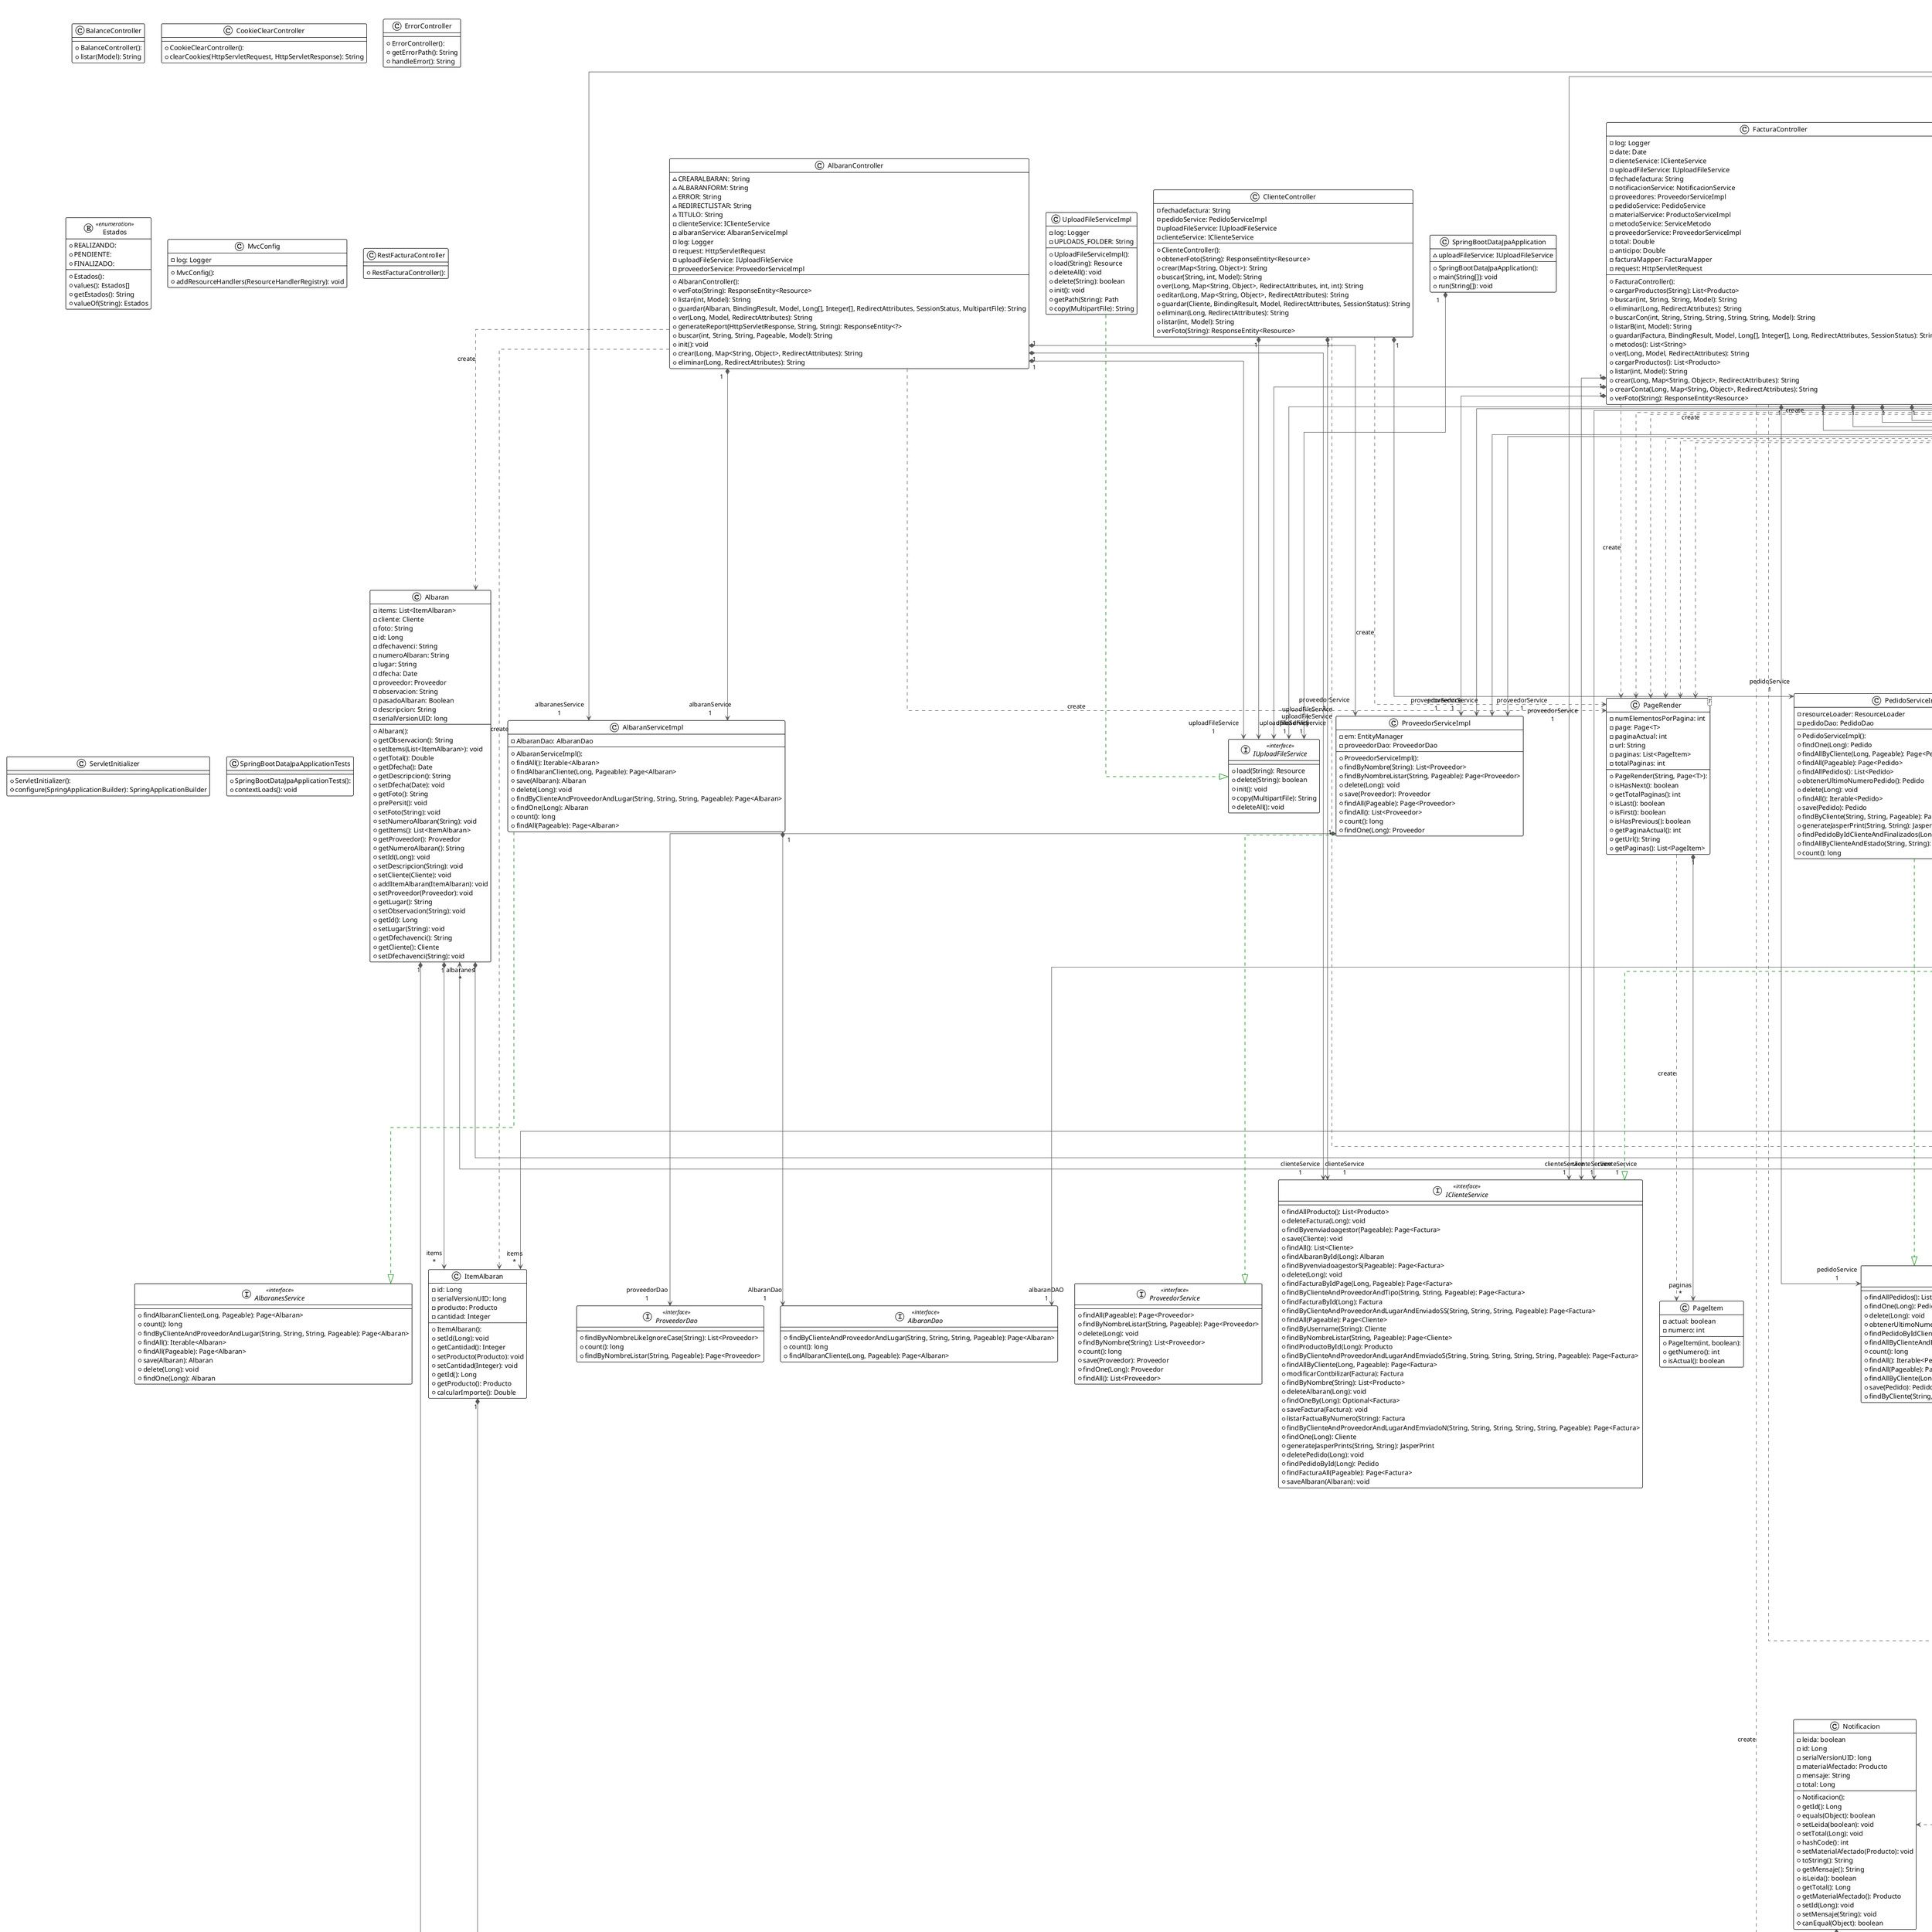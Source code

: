 @startuml

!theme plain
top to bottom direction
skinparam linetype ortho

class Albaran {
  + Albaran(): 
  - items: List<ItemAlbaran>
  - cliente: Cliente
  - foto: String
  - id: Long
  - dfechavenci: String
  - numeroAlbaran: String
  - lugar: String
  - dfecha: Date
  - proveedor: Proveedor
  - observacion: String
  - pasadoAlbaran: Boolean
  - descripcion: String
  - serialVersionUID: long
  + getObservacion(): String
  + setItems(List<ItemAlbaran>): void
  + getTotal(): Double
  + getDfecha(): Date
  + getDescripcion(): String
  + setDfecha(Date): void
  + getFoto(): String
  + prePersit(): void
  + setFoto(String): void
  + setNumeroAlbaran(String): void
  + getItems(): List<ItemAlbaran>
  + getProveedor(): Proveedor
  + getNumeroAlbaran(): String
  + setId(Long): void
  + setDescripcion(String): void
  + setCliente(Cliente): void
  + addItemAlbaran(ItemAlbaran): void
  + setProveedor(Proveedor): void
  + getLugar(): String
  + setObservacion(String): void
  + getId(): Long
  + setLugar(String): void
  + getDfechavenci(): String
  + getCliente(): Cliente
  + setDfechavenci(String): void
}
class AlbaranController {
  + AlbaranController(): 
  ~ CREARALBARAN: String
  ~ ALBARANFORM: String
  ~ ERROR: String
  ~ REDIRECTLISTAR: String
  ~ TITULO: String
  - clienteService: IClienteService
  - albaranService: AlbaranServiceImpl
  - log: Logger
  - request: HttpServletRequest
  - uploadFileService: IUploadFileService
  - proveedorService: ProveedorServiceImpl
  + verFoto(String): ResponseEntity<Resource>
  + listar(int, Model): String
  + guardar(Albaran, BindingResult, Model, Long[], Integer[], RedirectAttributes, SessionStatus, MultipartFile): String
  + ver(Long, Model, RedirectAttributes): String
  + generateReport(HttpServletResponse, String, String): ResponseEntity<?>
  + buscar(int, String, String, Pageable, Model): String
  + init(): void
  + crear(Long, Map<String, Object>, RedirectAttributes): String
  + eliminar(Long, RedirectAttributes): String
}
interface AlbaranDao << interface >> {
  + findByClienteAndProveedorAndLugar(String, String, String, Pageable): Page<Albaran>
  + count(): long
  + findAlbaranCliente(Long, Pageable): Page<Albaran>
}
class AlbaranDto {
  + AlbaranDto(Long, String, String, Date, String, String, String, String, List<ItemAlbaran>, Proveedor, Cliente): 
  + AlbaranDto(): 
  - id: Long
  - descripcion: String
  - numeroAlbaran: String
  - cliente: Cliente
  - lugar: String
  - dfecha: Date
  - foto: String
  - proveedor: Proveedor
  - dfechavenci: String
  - observacion: String
  - items: List<ItemAlbaran>
  + getLugar(): String
  + getId(): Long
  + setDescripcion(String): void
  + setDfechavenci(String): void
  + getCliente(): Cliente
  + setItems(List<ItemAlbaran>): void
  + setDfecha(Date): void
  + getDescripcion(): String
  + setFoto(String): void
  + getObservacion(): String
  + getDfecha(): Date
  + getDfechavenci(): String
  + setId(Long): void
  + getItems(): List<ItemAlbaran>
  + getProveedor(): Proveedor
  + setProveedor(Proveedor): void
  + setCliente(Cliente): void
  + setObservacion(String): void
  + setNumeroAlbaran(String): void
  + setLugar(String): void
  + getNumeroAlbaran(): String
  + getFoto(): String
}
class AlbaranServiceImpl {
  + AlbaranServiceImpl(): 
  - AlbaranDao: AlbaranDao
  + findAll(): Iterable<Albaran>
  + findAlbaranCliente(Long, Pageable): Page<Albaran>
  + save(Albaran): Albaran
  + delete(Long): void
  + findByClienteAndProveedorAndLugar(String, String, String, Pageable): Page<Albaran>
  + findOne(Long): Albaran
  + count(): long
  + findAll(Pageable): Page<Albaran>
}
interface AlbaranesMapper << interface >> {
  + toAlbaranes(AlbaranDto): Albaran
  + toAlbaranesDto(Albaran): AlbaranDto
}
class AlbaranesMapperImpl {
  + AlbaranesMapperImpl(): 
  - albaranesMapper: AlbaranesMapper
  + toAlbaranesDto(Albaran): AlbaranDto
  + toAlbaranes(AlbaranDto): Albaran
}
interface AlbaranesService << interface >> {
  + findAlbaranCliente(Long, Pageable): Page<Albaran>
  + count(): long
  + findByClienteAndProveedorAndLugar(String, String, String, Pageable): Page<Albaran>
  + findAll(): Iterable<Albaran>
  + findAll(Pageable): Page<Albaran>
  + save(Albaran): Albaran
  + delete(Long): void
  + findOne(Long): Albaran
}
class AppSms {
  + AppSms(): 
  - restTemplate: RestTemplate
  - pedidoService: PedidoService
  - url: String
  - authorizationToken: String
  + sendMessage(String, String): ResponseEntity<String>
}
class ArchivoAdjunto {
  + ArchivoAdjunto(): 
  - serialVersionUID: long
  - id: Long
  - nombre: String
  - pedido: Pedido
}
interface ArchivoAdjuntoDao << interface >> {
  + findArchivoAdjuntoById(Long): List<ArchivoAdjunto>
  + findArchivoAdjunto(): List<String>
}
class ArchivoAdjuntoService {
  + ArchivoAdjuntoService(ArchivoAdjuntoDao): 
  - archivoAdjuntoRepository: ArchivoAdjuntoDao
  + guardar(ArchivoAdjunto): void
  + findArchivosAdjuntosByPedidoId(Long): List<ArchivoAdjunto>
  + eliminarArchivoAdjunto(ArchivoAdjunto): void
  + findArchivosAdjuntos(): List<String>
}
class BalanceController {
  + BalanceController(): 
  + listar(Model): String
}
class Cliente {
  + Cliente(): 
  - pedido: List<Pedido>
  - email: String
  - Secret: String
  - telefono: String
  - id: Long
  - albaranes: List<Albaran>
  - nombre: String
  - facturas: List<Factura>
  - apellido: String
  - direccion: String
  - serialVersionUID: long
  - createAt: Date
  - foto: String
  + getApellido(): String
  + addFactura(Factura): void
  + setFoto(String): void
  + getDireccion(): String
  + toString(): String
  + setAlbaranes(List<Albaran>): void
  + setNombre(String): void
  + setSecret(String): void
  + setTelefono(String): void
  + getEmail(): String
  + getPedido(): List<Pedido>
  + getNombre(): String
  + setId(Long): void
  + getFacturas(): List<Factura>
  + getSecret(): String
  + getId(): Long
  + setFacturas(List<Factura>): void
  + getAlbaranes(): List<Albaran>
  + getTelefono(): String
  + getSerialversionuid(): long
  + setApellido(String): void
  + addAlbaran(Albaran): void
  + prePersist(): void
  + getCreateAt(): Date
  + setEmail(String): void
  + setDireccion(String): void
  + setCreateAt(Date): void
  + getFoto(): String
}
class ClienteController {
  + ClienteController(): 
  - fechadefactura: String
  - pedidoService: PedidoServiceImpl
  - uploadFileService: IUploadFileService
  - clienteService: IClienteService
  + obtenerFoto(String): ResponseEntity<Resource>
  + crear(Map<String, Object>): String
  + buscar(String, int, Model): String
  + ver(Long, Map<String, Object>, RedirectAttributes, int, int): String
  + editar(Long, Map<String, Object>, RedirectAttributes): String
  + guardar(Cliente, BindingResult, Model, RedirectAttributes, SessionStatus): String
  + eliminar(Long, RedirectAttributes): String
  + listar(int, Model): String
  + verFoto(String): ResponseEntity<Resource>
}
class ClienteServiceImpl {
  + ClienteServiceImpl(): 
  ~ em: EntityManager
  - clienteDao: IClienteDao
  - resourceLoader: ResourceLoader
  - albaranDAO: AlbaranDao
  - pedidoDao: PedidoDao
  - log: Logger
  - productoDao: IProductoDao
  - facturaDao: IFacturaDao
  + findAllProducto(): List<Producto>
  + findFacturaById(Long): Factura
  + findAllByCliente(Long, Pageable): Page<Factura>
  + deleteAlbaran(Long): void
  + findAll(Pageable): Page<Cliente>
  + count(): Object
  + findByClienteAndProveedorAndLugarAndEmviadoS(String, String, String, String, String, Pageable): Page<Factura>
  + findByClienteAndProveedorAndLugarAndEnviadoSS(String, String, String, Pageable): Page<Factura>
  + findByvenviadoagestor(Pageable): Page<Factura>
  + modificarContbilizar(Factura): Factura
  + findProductoById(Long): Producto
  + findByClienteAndProveedorAndLugarAndEmviadoN(String, String, String, String, String, Pageable): Page<Factura>
  + findByvenviadoagestorS(Pageable): Page<Factura>
  + findAlbaranById(Long): Albaran
  + findFacturaByIdPage(Long, Pageable): Page<Factura>
  + generateJasperPrints(String, String): JasperPrint
  + findByNombre(String): List<Producto>
  + findByUsername(String): Cliente
  + saveFactura(Factura): void
  + deleteFactura(Long): void
  + deletePedido(Long): void
  + findOneBy(Long): Optional<Factura>
  + findByClienteAndProveedorAndTipo(String, String, Pageable): Page<Factura>
  + listarFactuaByNumero(String): Factura
  + findByNombreListar(String, Pageable): Page<Cliente>
  + save(Cliente): void
  + saveAlbaran(Albaran): void
  + findPedidoById(Long): Pedido
  + findFacturaAll(Pageable): Page<Factura>
  + findOne(Long): Cliente
  + delete(Long): void
  + findAll(): List<Cliente>
  - findAllByClienteAndTipo(String, String): Iterable<Factura>
}
class CookieClearController {
  + CookieClearController(): 
  + clearCookies(HttpServletRequest, HttpServletResponse): String
}
class CustomUserDetailsService {
  + CustomUserDetailsService(): 
  ~ log: Logger
  - userRepository: UserRepository
  + loadUserByUsername(String): UserDetails
}
class ErrorController {
  + ErrorController(): 
  + getErrorPath(): String
  + handleError(): String
}
enum Estados << enumeration >> {
  + Estados(): 
  + REALIZANDO: 
  + PENDIENTE: 
  + FINALIZADO: 
  + values(): Estados[]
  + getEstados(): String
  + valueOf(String): Estados
}
class Factura {
  + Factura(): 
  + total: Double
  - iva: Integer
  - vdomiciliacion: String
  - ivaTotal: Double
  - vlugar: String
  - npedido: String
  - nproveedor: Proveedor
  - cliente: Cliente
  - npersonal: String
  - fechavencimiento: String
  - serialVersionUID: long
  - tipoPedido: String
  - observacion: String
  - items: List<ItemFactura>
  - metodoPago: String
  - dfechaAlbaran: String
  - vtrimenstre: String
  - Id: Long
  - enviadoagestor: String
  - createAt: Date
  + setDfechaAlbaran(String): void
  + getTotal(): Double
  + setEnviadoagestor(String): void
  + prePersist(): void
  + getIva(): Integer
  + setNpersonal(String): void
  + getTotalIva(): Double
  + getCreateAt(): Date
  + getItems(): List<ItemFactura>
  + setObservacion(String): void
  + getVtrimenstre(): String
  + getNproveedor(): Proveedor
  + getNpersonal(): String
  + setId(Long): void
  + setItems(List<ItemFactura>): void
  + getIvaTotal(): Double
  + addItemFactura(ItemFactura): void
  + getClientes(): String
  + getCliente(): Cliente
  + setVtrimenstre(String): void
  + getSerialversionuid(): long
  + getId(): Long
  + setNproveedor(Proveedor): void
  + getEnviadoagestor(): String
  + getSubTotal(): Double
  + setIvaTotal(Double): void
  + setMetodoPago(String): void
  + setCliente(Cliente): void
  + getVdomiciliacion(): String
  + getMetodoPago(): String
  + getObservacion(): String
  + setTotal(Double): void
  + setVdomiciliacion(String): void
  + setIva(Integer): void
  + setCreateAt(Date): void
}
class FacturaController {
  + FacturaController(): 
  - log: Logger
  - date: Date
  - clienteService: IClienteService
  - uploadFileService: IUploadFileService
  - fechadefactura: String
  - notificacionService: NotificacionService
  - proveedores: ProveedorServiceImpl
  - pedidoService: PedidoService
  - materialService: ProductoServiceImpl
  - metodoService: ServiceMetodo
  - proveedorService: ProveedorServiceImpl
  - total: Double
  - anticipo: Double
  - facturaMapper: FacturaMapper
  - request: HttpServletRequest
  + cargarProductos(String): List<Producto>
  + buscar(int, String, String, Model): String
  + eliminar(Long, RedirectAttributes): String
  + buscarCon(int, String, String, String, String, String, Model): String
  + listarB(int, Model): String
  + guardar(Factura, BindingResult, Model, Long[], Integer[], Long, RedirectAttributes, SessionStatus): String
  + metodos(): List<String>
  + ver(Long, Model, RedirectAttributes): String
  + cargarProductos(): List<Producto>
  + listar(int, Model): String
  + crear(Long, Map<String, Object>, RedirectAttributes): String
  + crearConta(Long, Map<String, Object>, RedirectAttributes): String
  + verFoto(String): ResponseEntity<Resource>
}
class FacturaDto {
  + FacturaDto(): 
  + FacturaDto(Long, String, String, String, String, String, String, String, Integer, String, String, Double, String, String, String, Proveedor, String, String, Double, String, Date, Cliente, List<ItemFactura>): 
  - dfechaAlbaran: String
  - tipoPedido: String
  - npagada_factura: String
  - iva: Integer
  - total: Double
  - npersonal: String
  - numeroAlbaran: String
  - id: Long
  - npedido: String
  - createAt: Date
  - vtrimenstre: String
  - fechavencimiento: String
  - foto: String
  - dfechaFactura: String
  - vlugar: String
  - ivaTotal: Double
  - cliente: Cliente
  - vdomiciliacion: String
  - enviadoagestor: String
  - metodoPago: String
  - nproveedor: Proveedor
  - observacion: String
  - items: List<ItemFactura>
  + getNpersonal(): String
  + getVtrimenstre(): String
  + setNpersonal(String): void
  + setFoto(String): void
  + getItems(): List<ItemFactura>
  + setMetodoPago(String): void
  + setTipoPedido(String): void
  + setId(Long): void
  + getId(): Long
  + getNumeroAlbaran(): String
  + setCliente(Cliente): void
  + setIva(Integer): void
  + getObservacion(): String
  + setDfechaFactura(String): void
  + setIvaTotal(Double): void
  + getFoto(): String
  + getFechavencimiento(): String
  + getCliente(): Cliente
  + getDfechaFactura(): String
  + setNproveedor(Proveedor): void
  + getCreateAt(): Date
  + setDfechaAlbaran(String): void
  + getMetodoPago(): String
  + setNumeroAlbaran(String): void
  + setTotal(Double): void
  + getIvaTotal(): Double
  + getNproveedor(): Proveedor
  + setVtrimenstre(String): void
  + setVdomiciliacion(String): void
  + setNpedido(String): void
  + getTotal(): Double
  + getNpedido(): String
  + getVlugar(): String
  + getVdomiciliacion(): String
  + setVlugar(String): void
  + setFechavencimiento(String): void
  + setNpagada_factura(String): void
  + setCreateAt(Date): void
  + getEnviadoagestor(): String
  + getDfechaAlbaran(): String
  + setObservacion(String): void
  + getNpagada_factura(): String
  + getIva(): Integer
  + setItems(List<ItemFactura>): void
  + getTipoPedido(): String
  + setEnviadoagestor(String): void
}
interface FacturaMapper << interface >> {
  + toFactura(FacturaDto): Factura
  + toFacturaDto(Factura): FacturaDto
}
class FacturaMapperImpl {
  + FacturaMapperImpl(): 
  - facturaMapper: FacturaMapper
  + toFacturaDto(Factura): FacturaDto
  + toFactura(FacturaDto): Factura
}
interface IClienteDao << interface >> {
  + findByClienteAndProveedorAndLugarAndEnviadoN(String, String, String, String, String, Pageable): Page<Factura>
  + findByUsername(String): Cliente
  + findByClienteAndProveedorAndTipo(String, String): Iterable<Factura>
  + findByCliente(Long, Pageable): Page<Factura>
  + findByNombreListar(String, Pageable): Page<Cliente>
  + findByClienteAndProveedorAndLugarAndEnviadoS(String, String, String, String, String, Pageable): Page<Factura>
  + findByClienteAndProveedorAndTipos(String, String, String, String, Pageable): Page<Factura>
  + findByClienteAndProveedorAndTipos(String, String, Pageable): Page<Factura>
  + listarFactuaByNumero(String): Factura
}
interface IClienteService << interface >> {
  + findAllProducto(): List<Producto>
  + deleteFactura(Long): void
  + findByvenviadoagestor(Pageable): Page<Factura>
  + save(Cliente): void
  + findAll(): List<Cliente>
  + findAlbaranById(Long): Albaran
  + findByvenviadoagestorS(Pageable): Page<Factura>
  + delete(Long): void
  + findFacturaByIdPage(Long, Pageable): Page<Factura>
  + findByClienteAndProveedorAndTipo(String, String, Pageable): Page<Factura>
  + findFacturaById(Long): Factura
  + findByClienteAndProveedorAndLugarAndEnviadoSS(String, String, String, Pageable): Page<Factura>
  + findAll(Pageable): Page<Cliente>
  + findByUsername(String): Cliente
  + findByNombreListar(String, Pageable): Page<Cliente>
  + findProductoById(Long): Producto
  + findByClienteAndProveedorAndLugarAndEmviadoS(String, String, String, String, String, Pageable): Page<Factura>
  + findAllByCliente(Long, Pageable): Page<Factura>
  + modificarContbilizar(Factura): Factura
  + findByNombre(String): List<Producto>
  + deleteAlbaran(Long): void
  + findOneBy(Long): Optional<Factura>
  + saveFactura(Factura): void
  + listarFactuaByNumero(String): Factura
  + findByClienteAndProveedorAndLugarAndEmviadoN(String, String, String, String, String, Pageable): Page<Factura>
  + findOne(Long): Cliente
  + generateJasperPrints(String, String): JasperPrint
  + deletePedido(Long): void
  + findPedidoById(Long): Pedido
  + findFacturaAll(Pageable): Page<Factura>
  + saveAlbaran(Albaran): void
}
interface IFacturaDao << interface >> {
  + em: EntityManager
  + findByvenviadoagestor(Pageable): Page<Factura>
  + count(): long
  + findByClienteAndProveedorAndLugar(String, String, String, Pageable): Page<Factura>
  + findTotalFacturas(): Double
  + findByvenviadoagestorS(Pageable): Page<Factura>
  + findFacturaByClientid(Long, Pageable): Page<Factura>
}
interface IMetodo << interface >> {
  + findAll(): List<MetodoPago>
  + findOne(Long): MetodoPago
  + delete(Long): void
  + findAll(Pageable): Page<MetodoPago>
  + save(MetodoPago): MetodoPago
}
interface IProductoDao << interface >> {
  + findByClienteOrProveedor(String, String, Pageable): Page<Producto>
  + findByCantidadLessThan(Double): List<Producto>
  + findMaterialByProveedor(String): List<Producto>
  + findByCodigo(String): List<Producto>
  + findByCodigoLikeIgnoreCase(String): List<Producto>
  + count(): long
}
interface IUploadFileService << interface >> {
  + load(String): Resource
  + delete(String): boolean
  + init(): void
  + copy(MultipartFile): String
  + deleteAll(): void
}
class ItemAlbaran {
  + ItemAlbaran(): 
  - id: Long
  - serialVersionUID: long
  - producto: Producto
  - cantidad: Integer
  + setId(Long): void
  + getCantidad(): Integer
  + setProducto(Producto): void
  + setCantidad(Integer): void
  + getId(): Long
  + getProducto(): Producto
  + calcularImporte(): Double
}
class ItemFactura {
  + ItemFactura(): 
  - cantidad: Integer
  - serialVersionUID: long
  - id: Long
  - producto: Producto
  + getProducto(): Producto
  + getId(): Long
  + setId(Long): void
  + getCantidad(): Integer
  + setCantidad(Integer): void
  + calcularImporte(): Double
  + setProducto(Producto): void
}
class LoginController {
  + LoginController(): 
  ~ log: Log
  - userService: UserService
  + showLoginForm(String, Model): String
  + logout(): String
}
class MaterialController {
  + MaterialController(): 
  - notificacionService: NotificacionService
  - proveedorService: ProveedorServiceImpl
  - materialService: ProductoServiceImpl
  - clienteService: ClienteServiceImpl
  - log: Logger
  + crear(Map<String, Object>): String
  + listar(Model, int): String
  + buscar(String, String, int, Model): String
  + getNotificationCount(): ResponseEntity<Long>
  + editar(Long, Map<String, Object>): String
  + guardar(Producto, BindingResult, Model, SessionStatus, RedirectAttributes): String
  + eliminar(Long, RedirectAttributes): String
}
class MetodoController {
  + MetodoController(): 
  - log: Logger
  - metodoService: ServiceMetodo
  + crear(Map<String, Object>): String
  + listar(Model, int): String
  + eliminar(Long, RedirectAttributes): String
  + editar(Long, Map<String, Object>): String
  + guardar(MetodoPago, BindingResult, Model, SessionStatus, RedirectAttributes): String
}
interface MetodoDao << interface >>
class MetodoPago {
  + MetodoPago(): 
  - descripcion: String
  - serialVersionUID: long
  - id: Long
  - nombre: String
  + getId(): Long
  + setDescripcion(String): void
  + getNombre(): String
  + setNombre(String): void
  + setId(Long): void
  + getDescripcion(): String
}
class MvcConfig {
  + MvcConfig(): 
  - log: Logger
  + addResourceHandlers(ResourceHandlerRegistry): void
}
class Notificacion {
  + Notificacion(): 
  - leida: boolean
  - id: Long
  - serialVersionUID: long
  - materialAfectado: Producto
  - mensaje: String
  - total: Long
  + getId(): Long
  + equals(Object): boolean
  + setLeida(boolean): void
  + setTotal(Long): void
  + hashCode(): int
  + setMaterialAfectado(Producto): void
  + toString(): String
  + getMensaje(): String
  + isLeida(): boolean
  + getTotal(): Long
  + getMaterialAfectado(): Producto
  + setId(Long): void
  + setMensaje(String): void
  # canEqual(Object): boolean
}
interface NotificacionRepository << interface >>
class NotificacionService {
  + NotificacionService(): 
  - notificacionRepository: NotificacionRepository
  - productoService: IProductoDao
  + guardar(Notificacion): void
  + verificarStock(): void
  + getNotifications(): List<Notificacion>
  + clearNotifications(): void
  + getNotificationCount(): Long
  + totalNotificaciones(): Long
  + addNotification(String): void
}
class NotificationController {
  + NotificationController(): 
  - notificacionService: NotificacionService
  - log: Logger
  + addNotification(): String
  + init(): void
  + notifications(Model): String
  + clearNotifications(): String
  + listarTotal(Model): String
  + getNotificationCount(): ResponseEntity<Long>
}
class PageItem {
  + PageItem(int, boolean): 
  - actual: boolean
  - numero: int
  + getNumero(): int
  + isActual(): boolean
}
class PageRender<T> {
  + PageRender(String, Page<T>): 
  - numElementosPorPagina: int
  - page: Page<T>
  - paginaActual: int
  - url: String
  - paginas: List<PageItem>
  - totalPaginas: int
  + isHasNext(): boolean
  + getTotalPaginas(): int
  + isLast(): boolean
  + isFirst(): boolean
  + isHasPrevious(): boolean
  + getPaginaActual(): int
  + getUrl(): String
  + getPaginas(): List<PageItem>
}
class Pedido {
  + Pedido(): 
  - serialVersionUID: long
  - facturado: Boolean
  - cliente: Cliente
  - observacion: String
  - enviadoSms: Boolean
  - estadoEnvioSms: String
  - npedido: Long
  - archivosAdjuntos: List<ArchivoAdjunto>
  - dfecha: Date
  - estado: String
  - fechaEnvioSms: Date
  - tipoPedido: String
  + getClientes(): String
  + prePersit(): void
  + getCliente(): Cliente
}
class PedidoController {
  + PedidoController(): 
  ~ TITULO: String
  ~ CREARPEDIDO: String
  ~ REDIRECTLISTAR: String
  ~ ERROR: String
  ~ PEDIDOFORM: String
  - log: Logger
  - pedidoService: PedidoServiceImpl
  - archivoAdjuntoService: ArchivoAdjuntoService
  - clienteService: IClienteService
  - proveedorService: ProveedorServiceImpl
  - uploadFileService: IUploadFileService
  - resourceLoader: ResourceLoader
  + init(): void
  + obtenerFoto(String): ResponseEntity<Resource>
  + ver(Long, Model, RedirectAttributes): String
  + generateReport(HttpServletResponse, String, String): ResponseEntity<?>
  + guardarFotos(ArchivoAdjunto, Pedido, MultipartFile, RedirectAttributes): String
  + listar(int, Model): String
  + verFoto(String): ResponseEntity<Resource>
  + buscar(int, String, String, Pageable, Model): String
  + cargarImagenes(Long): List<String>
  + eliminar(Long, RedirectAttributes): String
  + editar(Long, Map<String, Object>, RedirectAttributes): String
  + guardar(Pedido, BindingResult, Model, Long, String, String, String, RedirectAttributes, SessionStatus, String): String
  + crear(Long, Map<String, Object>, RedirectAttributes): String
  + eliminarFoto(String, Pedido, RedirectAttributes): String
  - guardarNuevoPedido(Pedido, RedirectAttributes): void
  - enviarSms(Pedido): void
  - guardarArchivoAdjunto(String, Pedido, RedirectAttributes): void
  - procesarArchivosAdjuntos(String, Pedido, RedirectAttributes): void
  - actualizarPedidoExistente(Pedido, String, String, String, RedirectAttributes): void
}
interface PedidoDao << interface >> {
  + findByClienteId(Long, Pageable): Page<Pedido>
  + count(): long
  + findByClienteOrEstado(String, String, Pageable): Page<Pedido>
  + findByClienteOrEstadoReport(String, String): Iterable<Pedido>
  + findTopByOrderByNpedidoDesc(): Pedido
  + findPedidosByIdClienteAndTerminado(Long, Pageable): Page<Pedido>
}
class PedidoDtos {
  + PedidoDtos(Long, Cliente, Date, String, String, String, List<ArchivoAdjunto>): 
  + PedidoDtos(): 
  - npedido: Long
  - estado: String
  - observacion: String
  - cliente: Cliente
  - tipoPedido: String
  - archivosAdjuntos: List<ArchivoAdjunto>
  - dfecha: Date
  + getEstado(): String
  + setObservacion(String): void
  + getNpedido(): Long
  + getCliente(): Cliente
  + getDfecha(): Date
  + getObservacion(): String
  + setDfecha(Date): void
  + getTipoPedido(): String
  + setEstado(String): void
  + setArchivosAdjuntos(List<ArchivoAdjunto>): void
  + setTipoPedido(String): void
  + getArchivosAdjuntos(): List<ArchivoAdjunto>
  + setNpedido(Long): void
  + setCliente(Cliente): void
}
interface PedidoMapper << interface >> {
  + toPedido(PedidoDtos): Pedido
  + toPedidoDto(Pedido): PedidoDtos
}
class PedidoMapperImpl {
  + PedidoMapperImpl(): 
  + toPedido(PedidoDtos): Pedido
  + toPedidoDto(Pedido): PedidoDtos
}
interface PedidoService << interface >> {
  + findAllPedidos(): List<Pedido>
  + findOne(Long): Pedido
  + delete(Long): void
  + obtenerUltimoNumeroPedido(): Pedido
  + findPedidoByIdClienteAndFinalizados(Long, Pageable): Page<Pedido>
  + findAllByClienteAndEstado(String, String): Iterable<Pedido>
  + count(): long
  + findAll(): Iterable<Pedido>
  + findAll(Pageable): Page<Pedido>
  + findAllByCliente(Long, Pageable): Page<Pedido>
  + save(Pedido): Pedido
  + findByCliente(String, String, Pageable): Page<Pedido>
}
class PedidoServiceImpl {
  + PedidoServiceImpl(): 
  - resourceLoader: ResourceLoader
  - pedidoDao: PedidoDao
  + findOne(Long): Pedido
  + findAllByCliente(Long, Pageable): Page<Pedido>
  + findAll(Pageable): Page<Pedido>
  + findAllPedidos(): List<Pedido>
  + obtenerUltimoNumeroPedido(): Pedido
  + delete(Long): void
  + findAll(): Iterable<Pedido>
  + save(Pedido): Pedido
  + findByCliente(String, String, Pageable): Page<Pedido>
  + generateJasperPrint(String, String): JasperPrint
  + findPedidoByIdClienteAndFinalizados(Long, Pageable): Page<Pedido>
  + findAllByClienteAndEstado(String, String): Iterable<Pedido>
  + count(): long
}
class Producto {
  + Producto(): 
  - vdetalle: String
  - nproveedor: Proveedor
  - codigo: String
  - createAt: Date
  - serialVersionUID: long
  - descuento: int
  - foto: String
  - nombre: String
  - id: Long
  - cantidad: Double
  - marca: String
  - precio: Double
  - precioCompra: Double
  + prePersist(): void
  + getFoto(): String
  + getId(): Long
  + getMarca(): String
  + getCreateAt(): Date
  + setCreateAt(Date): void
  + setNombre(String): void
  + getPrecio(): Double
  + getNombre(): String
  + getNproveedor(): Proveedor
  + getVdetalle(): String
  + setDescuento(int): void
  + setNproveedor(Proveedor): void
  + getCodigo(): String
  + setPrecio(Double): void
  + setFoto(String): void
  + setMarca(String): void
  + setCodigo(String): void
  + setId(Long): void
  + getDescuento(): int
  + setVdetalle(String): void
}
interface ProductoService << interface >> {
  + findAll(Pageable): Page<Producto>
  + count(): long
  + save(Producto): Producto
  + findByNombre(String): List<Producto>
  + findByNombreListar(String, String, Pageable): Page<Producto>
  + delete(Long): void
  + findMaterialByProveedor(String): List<Producto>
  + findAll(): Iterable<Producto>
  + findOne(Long): Producto
  + findByNombreLikeIgnoreCase(String): List<Producto>
}
class ProductoServiceImpl {
  + ProductoServiceImpl(): 
  - productoDao: IProductoDao
  + findAll(): Iterable<Producto>
  + save(Producto): Producto
  + findOne(Long): Producto
  + findMaterialByProveedor(String): List<Producto>
  + count(): long
  + findByNombre(String): List<Producto>
  + findByNombreLikeIgnoreCase(String): List<Producto>
  + delete(Long): void
  + findByNombreListar(String, String, Pageable): Page<Producto>
  + findAll(Pageable): Page<Producto>
}
class Proveedor {
  + Proveedor(): 
  - nproveedor: Long
  - vlocalidad: String
  - vpais: String
  - serialVersionUID: long
  - vemail: String
  - cif: String
  - dfecha_alta: Date
  - vprovincia: String
  - ntelefono: String
  - vdireccion: String
  - dfecha_baja: Date
  - vnombre: String
  + prePersit(): void
  + setNtelefono(String): void
  + setDfecha_alta(Date): void
  + setVnombre(String): void
  + getDfecha_baja(): Date
  + setDfecha_baja(Date): void
  + getNtelefono(): String
  + getVdireccion(): String
  + setCif(String): void
  + getVprovincia(): String
  + setVdireccion(String): void
  + getVemail(): String
  + getCif(): String
  + setVpais(String): void
  + getVpais(): String
  + setNproveedor(Long): void
  + setVprovincia(String): void
  + setVemail(String): void
  + getDfecha_alta(): Date
  + getVnombre(): String
  + setVlocalidad(String): void
  + getNproveedor(): Long
  + getVlocalidad(): String
}
interface ProveedorDao << interface >> {
  + findByvNombreLikeIgnoreCase(String): List<Proveedor>
  + count(): long
  + findByNombreListar(String, Pageable): Page<Proveedor>
}
interface ProveedorService << interface >> {
  + findAll(Pageable): Page<Proveedor>
  + findByNombreListar(String, Pageable): Page<Proveedor>
  + delete(Long): void
  + findByNombre(String): List<Proveedor>
  + count(): long
  + save(Proveedor): Proveedor
  + findOne(Long): Proveedor
  + findAll(): List<Proveedor>
}
class ProveedorServiceImpl {
  + ProveedorServiceImpl(): 
  - em: EntityManager
  - proveedorDao: ProveedorDao
  + findByNombre(String): List<Proveedor>
  + findByNombreListar(String, Pageable): Page<Proveedor>
  + delete(Long): void
  + save(Proveedor): Proveedor
  + findAll(Pageable): Page<Proveedor>
  + findAll(): List<Proveedor>
  + count(): long
  + findOne(Long): Proveedor
}
class ProveedoresController {
  + ProveedoresController(): 
  - materialService: ProductoServiceImpl
  - clienteService: ClienteServiceImpl
  - proveedorService: ProveedorServiceImpl
  - log: Logger
  + count(Model): String
  + editar(Long, Map<String, Object>): String
  + guardar(Proveedor, BindingResult, Model, SessionStatus, RedirectAttributes): String
  + listar(Model, int): String
  + crear(Map<String, Object>): String
  + buscar(String, int, Model): String
  + eliminar(Long, RedirectAttributes): String
}
class RestAlbaranController {
  + RestAlbaranController(): 
  - facturaMapper: FacturaMapperImpl
  - clienteService: IClienteService
  - albaranesService: AlbaranServiceImpl
  - albaranesMapper: AlbaranesMapper
  + crearFacturaCliente(Long): ResponseEntity<List<AlbaranDto>>
}
class RestFacturaController {
  + RestFacturaController(): 
}
class RestPedidoController {
  + RestPedidoController(): 
  - pedidoService: PedidoServiceImpl
  - pedidoMapper: PedidoMapper
  + listar(Long): ResponseEntity<List<PedidoDtos>>
}
class Role {
  + Role(): 
  - users: List<User>
  - nombre: String
  - id: Long
  - descripcion: String
  - secret: String
  - estado: String
  + equals(Object): boolean
  + hashCode(): int
  + toString(): String
  + setUsers(List<User>): void
  + setDescripcion(String): void
  + getId(): Long
  + getNombre(): String
  + getUsers(): List<User>
  + setId(Long): void
  + setEstado(String): void
  + getDescripcion(): String
  + getSecret(): String
  + setNombre(String): void
  + getEstado(): String
  + setSecret(String): void
  # canEqual(Object): boolean
}
interface RoleRepository << interface >> {
  + findByUsernameWithRoles(String): Optional<User>
  + findByNombre(String): Role
}
class SecurityConfig {
  + SecurityConfig(): 
  + passwordEncoder(): PasswordEncoder
  + securityFilterChain(HttpSecurity): SecurityFilterChain
  + twoFactorAuthenticationFilter(): TwoFactorAuthenticationFilter
  + failureHandler(): AuthenticationFailureHandler
  - successHandler(): AuthenticationSuccessHandler
}
class ServiceMetodo {
  + ServiceMetodo(): 
  - metodo: MetodoDao
  + delete(Long): void
  + save(MetodoPago): MetodoPago
  + findOne(Long): MetodoPago
  + findAll(Pageable): Page<MetodoPago>
  + findAll(): List<MetodoPago>
}
class ServletInitializer {
  + ServletInitializer(): 
  # configure(SpringApplicationBuilder): SpringApplicationBuilder
}
class SpringBootDataJpaApplication {
  + SpringBootDataJpaApplication(): 
  ~ uploadFileService: IUploadFileService
  + main(String[]): void
  + run(String[]): void
}
class SpringBootDataJpaApplicationTests {
  + SpringBootDataJpaApplicationTests(): 
  + contextLoads(): void
}
class TwoFactorAuthenticationFilter {
  + TwoFactorAuthenticationFilter(): 
  - log: Logger
  - userRepository: UserService
  - twoFactorMessageService: TwoFactorMessageService
  # doFilterInternal(HttpServletRequest, HttpServletResponse, FilterChain): void
  - isTwoFactorVerified(HttpServletRequest): boolean
}
class TwoFactorController {
  + TwoFactorController(): 
  ~ log: Logger
  - userService: UserService
  + showVerificationPage(): String
  + verify2fa(String, String, HttpServletRequest, HttpServletResponse, RedirectAttributes): String
}
class TwoFactorMessageService {
  + TwoFactorMessageService(): 
  - random: Random
  - mailSender: JavaMailSender
  + generateVerificationCode(): String
  + sendVerificationCode(String, String): void
}
class UploadFileServiceImpl {
  + UploadFileServiceImpl(): 
  - log: Logger
  - UPLOADS_FOLDER: String
  + load(String): Resource
  + deleteAll(): void
  + delete(String): boolean
  + init(): void
  + getPath(String): Path
  + copy(MultipartFile): String
}
class User {
  + User(): 
  - email: String
  - secret: String
  - id: Long
  - username: String
  - nombre: String
  - apellido: String
  - password: String
  - active: boolean
  - roles: Set<Role>
  - intentos: Integer
  - twoFactorEnabled: boolean
  + getId(): Long
  + removeRole(Role): void
  + getUsername(): String
  + getPassword(): String
  + isActive(): boolean
  + setUsername(String): void
  + setSecret(String): void
  + setApellido(String): void
  + getNombre(): String
  + setNombre(String): void
  + setEmail(String): void
  + getApellido(): String
  + setPassword(String): void
  + setRoles(Set<Role>): void
  + isTwoFactorEnabled(): boolean
  + getEmail(): String
  + getSecret(): String
  + setId(Long): void
  + getRoles(): Set<Role>
  + setIntentos(Integer): void
  + setActive(boolean): void
  + setTwoFactorEnabled(boolean): void
  + getIntentos(): Integer
  + prePersist(): void
  + addRole(Role): void
  + getGrantedAuthorities(): List<GrantedAuthority>
}
class UserController {
  + UserController(): 
  ~ log: Logger
  - userService: UserService
  - userRepository: UserRepository
  - roleRepository: RoleRepository
  + createUserForm(Model): String
  + registerUser(User, Model, List<Long>): String
  + listUsers(int, Model): String
  + deactivateUser(Long): String
}
interface UserRepository << interface >> {
  + findByUsername(String): User
  + findByUsernameWithRoles(String): Optional<User>
  + findByUsernameisActive(String): User
  + existsByUsername(String): boolean
  + existsByEmail(String): boolean
  + findActiveUsers(Pageable): Page<User>
}
class UserService {
  + UserService(): 
  - passwordEncoder: PasswordEncoder
  - userRepository: UserRepository
  + authenticate(String, String): boolean
  + deactivateUser(Long): void
  + registerUser(User): void
  + updateUser(User): void
  + getUserEmail(String): String
  + userExists(String): boolean
  + isTwoFactorEnabled(String): boolean
  + save(User): void
  + deleteUserById(Long): void
  + findByUsernameisActive(String): boolean
  + isUserInactive(String): boolean
  + findByUsername(String): User
}

Albaran                           "1" *-[#595959,plain]-> "cliente\n1" Cliente                           
Albaran                           "1" *-[#595959,plain]-> "items\n*" ItemAlbaran                       
Albaran                           "1" *-[#595959,plain]-> "proveedor\n1" Proveedor                         
AlbaranController                  -[#595959,dashed]->  Albaran                           : "«create»"
AlbaranController                 "1" *-[#595959,plain]-> "albaranService\n1" AlbaranServiceImpl                
AlbaranController                 "1" *-[#595959,plain]-> "clienteService\n1" IClienteService                   
AlbaranController                 "1" *-[#595959,plain]-> "uploadFileService\n1" IUploadFileService                
AlbaranController                  -[#595959,dashed]->  ItemAlbaran                       : "«create»"
AlbaranController                  -[#595959,dashed]->  PageRender                        : "«create»"
AlbaranController                 "1" *-[#595959,plain]-> "proveedorService\n1" ProveedorServiceImpl              
AlbaranDto                        "1" *-[#595959,plain]-> "cliente\n1" Cliente                           
AlbaranDto                        "1" *-[#595959,plain]-> "items\n*" ItemAlbaran                       
AlbaranDto                        "1" *-[#595959,plain]-> "proveedor\n1" Proveedor                         
AlbaranServiceImpl                "1" *-[#595959,plain]-> "AlbaranDao\n1" AlbaranDao                        
AlbaranServiceImpl                 -[#008200,dashed]-^  AlbaranesService                  
AlbaranesMapperImpl                -[#595959,dashed]->  AlbaranDto                        : "«create»"
AlbaranesMapperImpl                -[#008200,dashed]-^  AlbaranesMapper                   
AlbaranesMapperImpl               "1" *-[#595959,plain]-> "albaranesMapper\n1" AlbaranesMapper                   
AppSms                            "1" *-[#595959,plain]-> "pedidoService\n1" PedidoService                     
ArchivoAdjunto                    "1" *-[#595959,plain]-> "pedido\n1" Pedido                            
ArchivoAdjuntoService             "1" *-[#595959,plain]-> "archivoAdjuntoRepository\n1" ArchivoAdjuntoDao                 
Cliente                           "1" *-[#595959,plain]-> "albaranes\n*" Albaran                           
Cliente                           "1" *-[#595959,plain]-> "facturas\n*" Factura                           
Cliente                           "1" *-[#595959,plain]-> "pedido\n*" Pedido                            
ClienteController                  -[#595959,dashed]->  Cliente                           : "«create»"
ClienteController                 "1" *-[#595959,plain]-> "clienteService\n1" IClienteService                   
ClienteController                 "1" *-[#595959,plain]-> "uploadFileService\n1" IUploadFileService                
ClienteController                  -[#595959,dashed]->  PageRender                        : "«create»"
ClienteController                 "1" *-[#595959,plain]-> "pedidoService\n1" PedidoServiceImpl                 
ClienteServiceImpl                "1" *-[#595959,plain]-> "albaranDAO\n1" AlbaranDao                        
ClienteServiceImpl                "1" *-[#595959,plain]-> "clienteDao\n1" IClienteDao                       
ClienteServiceImpl                 -[#008200,dashed]-^  IClienteService                   
ClienteServiceImpl                "1" *-[#595959,plain]-> "facturaDao\n1" IFacturaDao                       
ClienteServiceImpl                "1" *-[#595959,plain]-> "productoDao\n1" IProductoDao                      
ClienteServiceImpl                "1" *-[#595959,plain]-> "pedidoDao\n1" PedidoDao                         
CustomUserDetailsService          "1" *-[#595959,plain]-> "userRepository\n1" UserRepository                    
Factura                           "1" *-[#595959,plain]-> "cliente\n1" Cliente                           
Factura                           "1" *-[#595959,plain]-> "items\n*" ItemFactura                       
Factura                           "1" *-[#595959,plain]-> "nproveedor\n1" Proveedor                         
FacturaController                  -[#595959,dashed]->  Factura                           : "«create»"
FacturaController                 "1" *-[#595959,plain]-> "facturaMapper\n1" FacturaMapper                     
FacturaController                 "1" *-[#595959,plain]-> "clienteService\n1" IClienteService                   
FacturaController                 "1" *-[#595959,plain]-> "uploadFileService\n1" IUploadFileService                
FacturaController                  -[#595959,dashed]->  ItemFactura                       : "«create»"
FacturaController                 "1" *-[#595959,plain]-> "notificacionService\n1" NotificacionService               
FacturaController                  -[#595959,dashed]->  PageRender                        : "«create»"
FacturaController                 "1" *-[#595959,plain]-> "pedidoService\n1" PedidoService                     
FacturaController                 "1" *-[#595959,plain]-> "materialService\n1" ProductoServiceImpl               
FacturaController                 "1" *-[#595959,plain]-> "proveedorService\n1" ProveedorServiceImpl              
FacturaController                 "1" *-[#595959,plain]-> "metodoService\n1" ServiceMetodo                     
FacturaDto                        "1" *-[#595959,plain]-> "cliente\n1" Cliente                           
FacturaDto                        "1" *-[#595959,plain]-> "items\n*" ItemFactura                       
FacturaDto                        "1" *-[#595959,plain]-> "nproveedor\n1" Proveedor                         
FacturaMapperImpl                  -[#595959,dashed]->  FacturaDto                        : "«create»"
FacturaMapperImpl                  -[#008200,dashed]-^  FacturaMapper                     
FacturaMapperImpl                 "1" *-[#595959,plain]-> "facturaMapper\n1" FacturaMapper                     
ItemAlbaran                       "1" *-[#595959,plain]-> "producto\n1" Producto                          
ItemFactura                       "1" *-[#595959,plain]-> "producto\n1" Producto                          
LoginController                   "1" *-[#595959,plain]-> "userService\n1" UserService                       
MaterialController                "1" *-[#595959,plain]-> "clienteService\n1" ClienteServiceImpl                
MaterialController                "1" *-[#595959,plain]-> "notificacionService\n1" NotificacionService               
MaterialController                 -[#595959,dashed]->  PageRender                        : "«create»"
MaterialController                 -[#595959,dashed]->  Producto                          : "«create»"
MaterialController                "1" *-[#595959,plain]-> "materialService\n1" ProductoServiceImpl               
MaterialController                "1" *-[#595959,plain]-> "proveedorService\n1" ProveedorServiceImpl              
MetodoController                   -[#595959,dashed]->  MetodoPago                        : "«create»"
MetodoController                   -[#595959,dashed]->  PageRender                        : "«create»"
MetodoController                  "1" *-[#595959,plain]-> "metodoService\n1" ServiceMetodo                     
Notificacion                      "1" *-[#595959,plain]-> "materialAfectado\n1" Producto                          
NotificacionService               "1" *-[#595959,plain]-> "productoService\n1" IProductoDao                      
NotificacionService                -[#595959,dashed]->  Notificacion                      : "«create»"
NotificacionService               "1" *-[#595959,plain]-> "notificacionRepository\n1" NotificacionRepository            
NotificationController            "1" *-[#595959,plain]-> "notificacionService\n1" NotificacionService               
PageRender                         -[#595959,dashed]->  PageItem                          : "«create»"
PageRender                        "1" *-[#595959,plain]-> "paginas\n*" PageItem                          
Pedido                            "1" *-[#595959,plain]-> "archivosAdjuntos\n*" ArchivoAdjunto                    
Pedido                            "1" *-[#595959,plain]-> "cliente\n1" Cliente                           
PedidoController                   -[#595959,dashed]->  AppSms                            : "«create»"
PedidoController                   -[#595959,dashed]->  ArchivoAdjunto                    : "«create»"
PedidoController                  "1" *-[#595959,plain]-> "archivoAdjuntoService\n1" ArchivoAdjuntoService             
PedidoController                  "1" *-[#595959,plain]-> "clienteService\n1" IClienteService                   
PedidoController                  "1" *-[#595959,plain]-> "uploadFileService\n1" IUploadFileService                
PedidoController                   -[#595959,dashed]->  PageRender                        : "«create»"
PedidoController                   -[#595959,dashed]->  Pedido                            : "«create»"
PedidoController                  "1" *-[#595959,plain]-> "pedidoService\n1" PedidoServiceImpl                 
PedidoController                  "1" *-[#595959,plain]-> "proveedorService\n1" ProveedorServiceImpl              
PedidoDtos                        "1" *-[#595959,plain]-> "archivosAdjuntos\n*" ArchivoAdjunto                    
PedidoDtos                        "1" *-[#595959,plain]-> "cliente\n1" Cliente                           
PedidoMapperImpl                   -[#595959,dashed]->  PedidoDtos                        : "«create»"
PedidoMapperImpl                   -[#008200,dashed]-^  PedidoMapper                      
PedidoServiceImpl                  -[#595959,dashed]->  Pedido                            : "«create»"
PedidoServiceImpl                 "1" *-[#595959,plain]-> "pedidoDao\n1" PedidoDao                         
PedidoServiceImpl                  -[#008200,dashed]-^  PedidoService                     
Producto                          "1" *-[#595959,plain]-> "nproveedor\n1" Proveedor                         
ProductoServiceImpl               "1" *-[#595959,plain]-> "productoDao\n1" IProductoDao                      
ProductoServiceImpl                -[#008200,dashed]-^  ProductoService                   
ProveedorServiceImpl              "1" *-[#595959,plain]-> "proveedorDao\n1" ProveedorDao                      
ProveedorServiceImpl               -[#008200,dashed]-^  ProveedorService                  
ProveedoresController             "1" *-[#595959,plain]-> "clienteService\n1" ClienteServiceImpl                
ProveedoresController              -[#595959,dashed]->  PageRender                        : "«create»"
ProveedoresController             "1" *-[#595959,plain]-> "materialService\n1" ProductoServiceImpl               
ProveedoresController              -[#595959,dashed]->  Proveedor                         : "«create»"
ProveedoresController             "1" *-[#595959,plain]-> "proveedorService\n1" ProveedorServiceImpl              
RestAlbaranController             "1" *-[#595959,plain]-> "albaranesService\n1" AlbaranServiceImpl                
RestAlbaranController             "1" *-[#595959,plain]-> "albaranesMapper\n1" AlbaranesMapper                   
RestAlbaranController             "1" *-[#595959,plain]-> "facturaMapper\n1" FacturaMapperImpl                 
RestAlbaranController             "1" *-[#595959,plain]-> "clienteService\n1" IClienteService                   
RestPedidoController              "1" *-[#595959,plain]-> "pedidoMapper\n1" PedidoMapper                      
RestPedidoController              "1" *-[#595959,plain]-> "pedidoService\n1" PedidoServiceImpl                 
Role                              "1" *-[#595959,plain]-> "users\n*" User                              
SecurityConfig                     -[#595959,dashed]->  TwoFactorAuthenticationFilter     : "«create»"
ServiceMetodo                      -[#008200,dashed]-^  IMetodo                           
ServiceMetodo                     "1" *-[#595959,plain]-> "metodo\n1" MetodoDao                         
SpringBootDataJpaApplication      "1" *-[#595959,plain]-> "uploadFileService\n1" IUploadFileService                
TwoFactorAuthenticationFilter     "1" *-[#595959,plain]-> "twoFactorMessageService\n1" TwoFactorMessageService           
TwoFactorAuthenticationFilter     "1" *-[#595959,plain]-> "userRepository\n1" UserService                       
TwoFactorController               "1" *-[#595959,plain]-> "userService\n1" UserService                       
UploadFileServiceImpl              -[#008200,dashed]-^  IUploadFileService                
User                              "1" *-[#595959,plain]-> "roles\n*" Role                              
UserController                     -[#595959,dashed]->  PageRender                        : "«create»"
UserController                    "1" *-[#595959,plain]-> "roleRepository\n1" RoleRepository                    
UserController                     -[#595959,dashed]->  User                              : "«create»"
UserController                    "1" *-[#595959,plain]-> "userRepository\n1" UserRepository                    
UserController                    "1" *-[#595959,plain]-> "userService\n1" UserService                       
UserService                       "1" *-[#595959,plain]-> "userRepository\n1" UserRepository                    
@enduml
